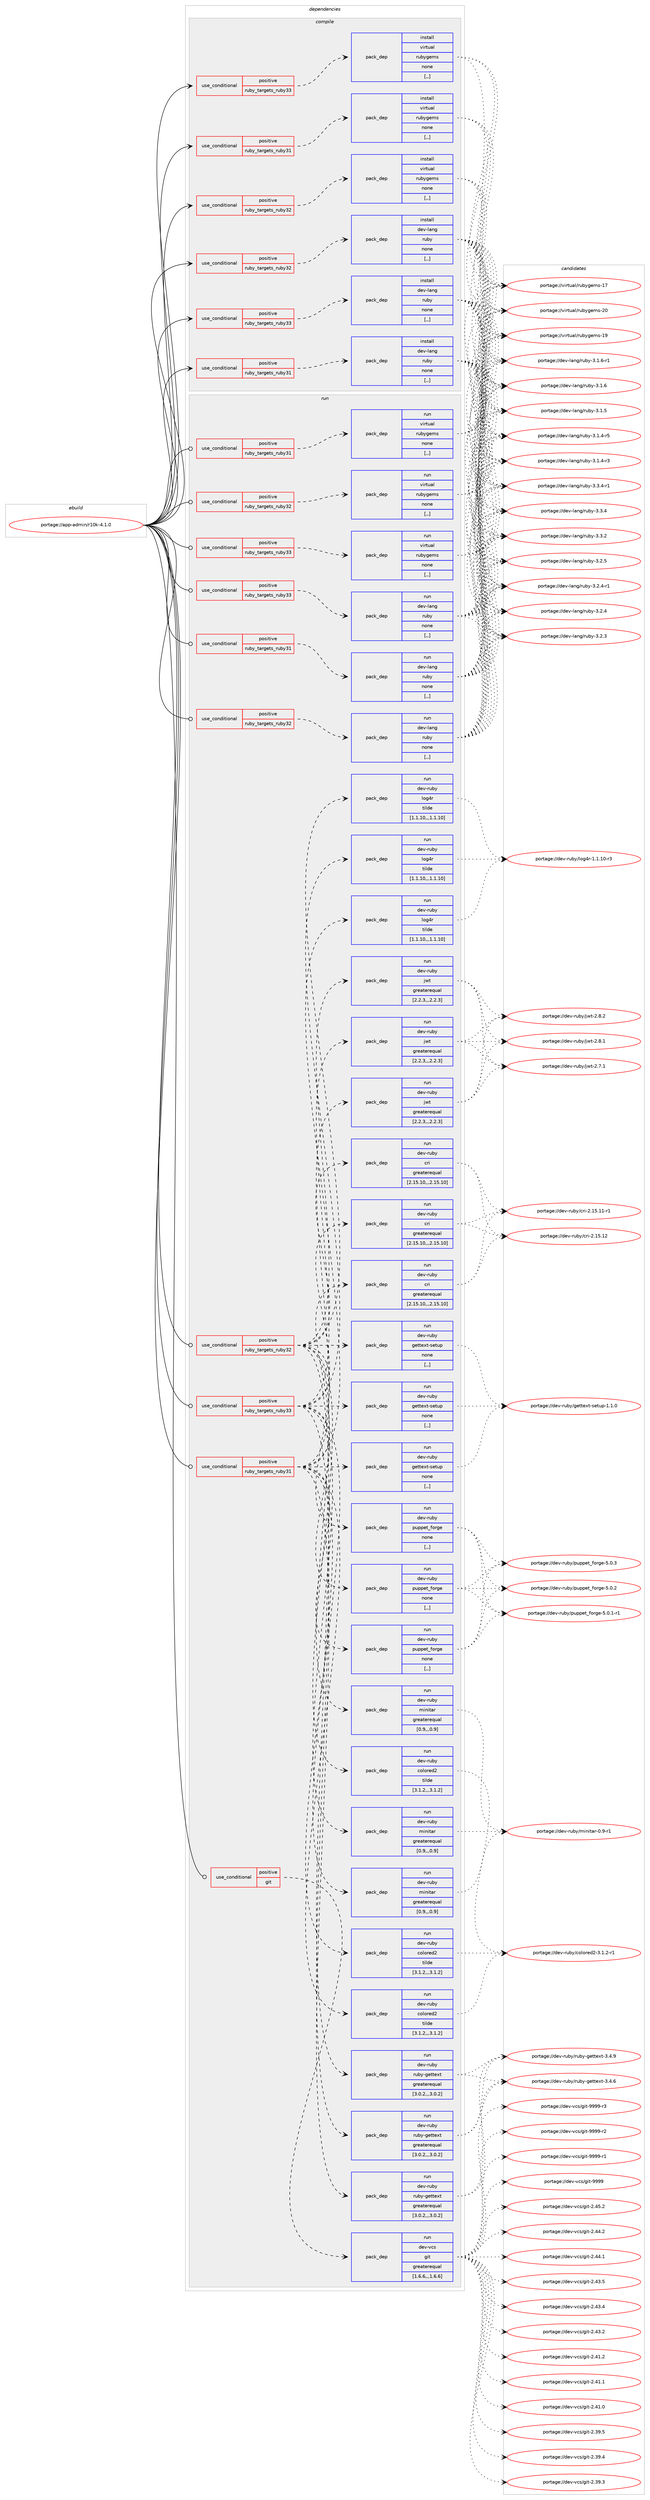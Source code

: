 digraph prolog {

# *************
# Graph options
# *************

newrank=true;
concentrate=true;
compound=true;
graph [rankdir=LR,fontname=Helvetica,fontsize=10,ranksep=1.5];#, ranksep=2.5, nodesep=0.2];
edge  [arrowhead=vee];
node  [fontname=Helvetica,fontsize=10];

# **********
# The ebuild
# **********

subgraph cluster_leftcol {
color=gray;
label=<<i>ebuild</i>>;
id [label="portage://app-admin/r10k-4.1.0", color=red, width=4, href="../app-admin/r10k-4.1.0.svg"];
}

# ****************
# The dependencies
# ****************

subgraph cluster_midcol {
color=gray;
label=<<i>dependencies</i>>;
subgraph cluster_compile {
fillcolor="#eeeeee";
style=filled;
label=<<i>compile</i>>;
subgraph cond845 {
dependency3845 [label=<<TABLE BORDER="0" CELLBORDER="1" CELLSPACING="0" CELLPADDING="4"><TR><TD ROWSPAN="3" CELLPADDING="10">use_conditional</TD></TR><TR><TD>positive</TD></TR><TR><TD>ruby_targets_ruby31</TD></TR></TABLE>>, shape=none, color=red];
subgraph pack2983 {
dependency3846 [label=<<TABLE BORDER="0" CELLBORDER="1" CELLSPACING="0" CELLPADDING="4" WIDTH="220"><TR><TD ROWSPAN="6" CELLPADDING="30">pack_dep</TD></TR><TR><TD WIDTH="110">install</TD></TR><TR><TD>dev-lang</TD></TR><TR><TD>ruby</TD></TR><TR><TD>none</TD></TR><TR><TD>[,,]</TD></TR></TABLE>>, shape=none, color=blue];
}
dependency3845:e -> dependency3846:w [weight=20,style="dashed",arrowhead="vee"];
}
id:e -> dependency3845:w [weight=20,style="solid",arrowhead="vee"];
subgraph cond846 {
dependency3847 [label=<<TABLE BORDER="0" CELLBORDER="1" CELLSPACING="0" CELLPADDING="4"><TR><TD ROWSPAN="3" CELLPADDING="10">use_conditional</TD></TR><TR><TD>positive</TD></TR><TR><TD>ruby_targets_ruby31</TD></TR></TABLE>>, shape=none, color=red];
subgraph pack2984 {
dependency3848 [label=<<TABLE BORDER="0" CELLBORDER="1" CELLSPACING="0" CELLPADDING="4" WIDTH="220"><TR><TD ROWSPAN="6" CELLPADDING="30">pack_dep</TD></TR><TR><TD WIDTH="110">install</TD></TR><TR><TD>virtual</TD></TR><TR><TD>rubygems</TD></TR><TR><TD>none</TD></TR><TR><TD>[,,]</TD></TR></TABLE>>, shape=none, color=blue];
}
dependency3847:e -> dependency3848:w [weight=20,style="dashed",arrowhead="vee"];
}
id:e -> dependency3847:w [weight=20,style="solid",arrowhead="vee"];
subgraph cond847 {
dependency3849 [label=<<TABLE BORDER="0" CELLBORDER="1" CELLSPACING="0" CELLPADDING="4"><TR><TD ROWSPAN="3" CELLPADDING="10">use_conditional</TD></TR><TR><TD>positive</TD></TR><TR><TD>ruby_targets_ruby32</TD></TR></TABLE>>, shape=none, color=red];
subgraph pack2985 {
dependency3850 [label=<<TABLE BORDER="0" CELLBORDER="1" CELLSPACING="0" CELLPADDING="4" WIDTH="220"><TR><TD ROWSPAN="6" CELLPADDING="30">pack_dep</TD></TR><TR><TD WIDTH="110">install</TD></TR><TR><TD>dev-lang</TD></TR><TR><TD>ruby</TD></TR><TR><TD>none</TD></TR><TR><TD>[,,]</TD></TR></TABLE>>, shape=none, color=blue];
}
dependency3849:e -> dependency3850:w [weight=20,style="dashed",arrowhead="vee"];
}
id:e -> dependency3849:w [weight=20,style="solid",arrowhead="vee"];
subgraph cond848 {
dependency3851 [label=<<TABLE BORDER="0" CELLBORDER="1" CELLSPACING="0" CELLPADDING="4"><TR><TD ROWSPAN="3" CELLPADDING="10">use_conditional</TD></TR><TR><TD>positive</TD></TR><TR><TD>ruby_targets_ruby32</TD></TR></TABLE>>, shape=none, color=red];
subgraph pack2986 {
dependency3852 [label=<<TABLE BORDER="0" CELLBORDER="1" CELLSPACING="0" CELLPADDING="4" WIDTH="220"><TR><TD ROWSPAN="6" CELLPADDING="30">pack_dep</TD></TR><TR><TD WIDTH="110">install</TD></TR><TR><TD>virtual</TD></TR><TR><TD>rubygems</TD></TR><TR><TD>none</TD></TR><TR><TD>[,,]</TD></TR></TABLE>>, shape=none, color=blue];
}
dependency3851:e -> dependency3852:w [weight=20,style="dashed",arrowhead="vee"];
}
id:e -> dependency3851:w [weight=20,style="solid",arrowhead="vee"];
subgraph cond849 {
dependency3853 [label=<<TABLE BORDER="0" CELLBORDER="1" CELLSPACING="0" CELLPADDING="4"><TR><TD ROWSPAN="3" CELLPADDING="10">use_conditional</TD></TR><TR><TD>positive</TD></TR><TR><TD>ruby_targets_ruby33</TD></TR></TABLE>>, shape=none, color=red];
subgraph pack2987 {
dependency3854 [label=<<TABLE BORDER="0" CELLBORDER="1" CELLSPACING="0" CELLPADDING="4" WIDTH="220"><TR><TD ROWSPAN="6" CELLPADDING="30">pack_dep</TD></TR><TR><TD WIDTH="110">install</TD></TR><TR><TD>dev-lang</TD></TR><TR><TD>ruby</TD></TR><TR><TD>none</TD></TR><TR><TD>[,,]</TD></TR></TABLE>>, shape=none, color=blue];
}
dependency3853:e -> dependency3854:w [weight=20,style="dashed",arrowhead="vee"];
}
id:e -> dependency3853:w [weight=20,style="solid",arrowhead="vee"];
subgraph cond850 {
dependency3855 [label=<<TABLE BORDER="0" CELLBORDER="1" CELLSPACING="0" CELLPADDING="4"><TR><TD ROWSPAN="3" CELLPADDING="10">use_conditional</TD></TR><TR><TD>positive</TD></TR><TR><TD>ruby_targets_ruby33</TD></TR></TABLE>>, shape=none, color=red];
subgraph pack2988 {
dependency3856 [label=<<TABLE BORDER="0" CELLBORDER="1" CELLSPACING="0" CELLPADDING="4" WIDTH="220"><TR><TD ROWSPAN="6" CELLPADDING="30">pack_dep</TD></TR><TR><TD WIDTH="110">install</TD></TR><TR><TD>virtual</TD></TR><TR><TD>rubygems</TD></TR><TR><TD>none</TD></TR><TR><TD>[,,]</TD></TR></TABLE>>, shape=none, color=blue];
}
dependency3855:e -> dependency3856:w [weight=20,style="dashed",arrowhead="vee"];
}
id:e -> dependency3855:w [weight=20,style="solid",arrowhead="vee"];
}
subgraph cluster_compileandrun {
fillcolor="#eeeeee";
style=filled;
label=<<i>compile and run</i>>;
}
subgraph cluster_run {
fillcolor="#eeeeee";
style=filled;
label=<<i>run</i>>;
subgraph cond851 {
dependency3857 [label=<<TABLE BORDER="0" CELLBORDER="1" CELLSPACING="0" CELLPADDING="4"><TR><TD ROWSPAN="3" CELLPADDING="10">use_conditional</TD></TR><TR><TD>positive</TD></TR><TR><TD>git</TD></TR></TABLE>>, shape=none, color=red];
subgraph pack2989 {
dependency3858 [label=<<TABLE BORDER="0" CELLBORDER="1" CELLSPACING="0" CELLPADDING="4" WIDTH="220"><TR><TD ROWSPAN="6" CELLPADDING="30">pack_dep</TD></TR><TR><TD WIDTH="110">run</TD></TR><TR><TD>dev-vcs</TD></TR><TR><TD>git</TD></TR><TR><TD>greaterequal</TD></TR><TR><TD>[1.6.6,,,1.6.6]</TD></TR></TABLE>>, shape=none, color=blue];
}
dependency3857:e -> dependency3858:w [weight=20,style="dashed",arrowhead="vee"];
}
id:e -> dependency3857:w [weight=20,style="solid",arrowhead="odot"];
subgraph cond852 {
dependency3859 [label=<<TABLE BORDER="0" CELLBORDER="1" CELLSPACING="0" CELLPADDING="4"><TR><TD ROWSPAN="3" CELLPADDING="10">use_conditional</TD></TR><TR><TD>positive</TD></TR><TR><TD>ruby_targets_ruby31</TD></TR></TABLE>>, shape=none, color=red];
subgraph pack2990 {
dependency3860 [label=<<TABLE BORDER="0" CELLBORDER="1" CELLSPACING="0" CELLPADDING="4" WIDTH="220"><TR><TD ROWSPAN="6" CELLPADDING="30">pack_dep</TD></TR><TR><TD WIDTH="110">run</TD></TR><TR><TD>dev-lang</TD></TR><TR><TD>ruby</TD></TR><TR><TD>none</TD></TR><TR><TD>[,,]</TD></TR></TABLE>>, shape=none, color=blue];
}
dependency3859:e -> dependency3860:w [weight=20,style="dashed",arrowhead="vee"];
}
id:e -> dependency3859:w [weight=20,style="solid",arrowhead="odot"];
subgraph cond853 {
dependency3861 [label=<<TABLE BORDER="0" CELLBORDER="1" CELLSPACING="0" CELLPADDING="4"><TR><TD ROWSPAN="3" CELLPADDING="10">use_conditional</TD></TR><TR><TD>positive</TD></TR><TR><TD>ruby_targets_ruby31</TD></TR></TABLE>>, shape=none, color=red];
subgraph pack2991 {
dependency3862 [label=<<TABLE BORDER="0" CELLBORDER="1" CELLSPACING="0" CELLPADDING="4" WIDTH="220"><TR><TD ROWSPAN="6" CELLPADDING="30">pack_dep</TD></TR><TR><TD WIDTH="110">run</TD></TR><TR><TD>dev-ruby</TD></TR><TR><TD>colored2</TD></TR><TR><TD>tilde</TD></TR><TR><TD>[3.1.2,,,3.1.2]</TD></TR></TABLE>>, shape=none, color=blue];
}
dependency3861:e -> dependency3862:w [weight=20,style="dashed",arrowhead="vee"];
subgraph pack2992 {
dependency3863 [label=<<TABLE BORDER="0" CELLBORDER="1" CELLSPACING="0" CELLPADDING="4" WIDTH="220"><TR><TD ROWSPAN="6" CELLPADDING="30">pack_dep</TD></TR><TR><TD WIDTH="110">run</TD></TR><TR><TD>dev-ruby</TD></TR><TR><TD>cri</TD></TR><TR><TD>greaterequal</TD></TR><TR><TD>[2.15.10,,,2.15.10]</TD></TR></TABLE>>, shape=none, color=blue];
}
dependency3861:e -> dependency3863:w [weight=20,style="dashed",arrowhead="vee"];
subgraph pack2993 {
dependency3864 [label=<<TABLE BORDER="0" CELLBORDER="1" CELLSPACING="0" CELLPADDING="4" WIDTH="220"><TR><TD ROWSPAN="6" CELLPADDING="30">pack_dep</TD></TR><TR><TD WIDTH="110">run</TD></TR><TR><TD>dev-ruby</TD></TR><TR><TD>gettext-setup</TD></TR><TR><TD>none</TD></TR><TR><TD>[,,]</TD></TR></TABLE>>, shape=none, color=blue];
}
dependency3861:e -> dependency3864:w [weight=20,style="dashed",arrowhead="vee"];
subgraph pack2994 {
dependency3865 [label=<<TABLE BORDER="0" CELLBORDER="1" CELLSPACING="0" CELLPADDING="4" WIDTH="220"><TR><TD ROWSPAN="6" CELLPADDING="30">pack_dep</TD></TR><TR><TD WIDTH="110">run</TD></TR><TR><TD>dev-ruby</TD></TR><TR><TD>jwt</TD></TR><TR><TD>greaterequal</TD></TR><TR><TD>[2.2.3,,,2.2.3]</TD></TR></TABLE>>, shape=none, color=blue];
}
dependency3861:e -> dependency3865:w [weight=20,style="dashed",arrowhead="vee"];
subgraph pack2995 {
dependency3866 [label=<<TABLE BORDER="0" CELLBORDER="1" CELLSPACING="0" CELLPADDING="4" WIDTH="220"><TR><TD ROWSPAN="6" CELLPADDING="30">pack_dep</TD></TR><TR><TD WIDTH="110">run</TD></TR><TR><TD>dev-ruby</TD></TR><TR><TD>ruby-gettext</TD></TR><TR><TD>greaterequal</TD></TR><TR><TD>[3.0.2,,,3.0.2]</TD></TR></TABLE>>, shape=none, color=blue];
}
dependency3861:e -> dependency3866:w [weight=20,style="dashed",arrowhead="vee"];
subgraph pack2996 {
dependency3867 [label=<<TABLE BORDER="0" CELLBORDER="1" CELLSPACING="0" CELLPADDING="4" WIDTH="220"><TR><TD ROWSPAN="6" CELLPADDING="30">pack_dep</TD></TR><TR><TD WIDTH="110">run</TD></TR><TR><TD>dev-ruby</TD></TR><TR><TD>log4r</TD></TR><TR><TD>tilde</TD></TR><TR><TD>[1.1.10,,,1.1.10]</TD></TR></TABLE>>, shape=none, color=blue];
}
dependency3861:e -> dependency3867:w [weight=20,style="dashed",arrowhead="vee"];
subgraph pack2997 {
dependency3868 [label=<<TABLE BORDER="0" CELLBORDER="1" CELLSPACING="0" CELLPADDING="4" WIDTH="220"><TR><TD ROWSPAN="6" CELLPADDING="30">pack_dep</TD></TR><TR><TD WIDTH="110">run</TD></TR><TR><TD>dev-ruby</TD></TR><TR><TD>minitar</TD></TR><TR><TD>greaterequal</TD></TR><TR><TD>[0.9,,,0.9]</TD></TR></TABLE>>, shape=none, color=blue];
}
dependency3861:e -> dependency3868:w [weight=20,style="dashed",arrowhead="vee"];
subgraph pack2998 {
dependency3869 [label=<<TABLE BORDER="0" CELLBORDER="1" CELLSPACING="0" CELLPADDING="4" WIDTH="220"><TR><TD ROWSPAN="6" CELLPADDING="30">pack_dep</TD></TR><TR><TD WIDTH="110">run</TD></TR><TR><TD>dev-ruby</TD></TR><TR><TD>puppet_forge</TD></TR><TR><TD>none</TD></TR><TR><TD>[,,]</TD></TR></TABLE>>, shape=none, color=blue];
}
dependency3861:e -> dependency3869:w [weight=20,style="dashed",arrowhead="vee"];
}
id:e -> dependency3861:w [weight=20,style="solid",arrowhead="odot"];
subgraph cond854 {
dependency3870 [label=<<TABLE BORDER="0" CELLBORDER="1" CELLSPACING="0" CELLPADDING="4"><TR><TD ROWSPAN="3" CELLPADDING="10">use_conditional</TD></TR><TR><TD>positive</TD></TR><TR><TD>ruby_targets_ruby31</TD></TR></TABLE>>, shape=none, color=red];
subgraph pack2999 {
dependency3871 [label=<<TABLE BORDER="0" CELLBORDER="1" CELLSPACING="0" CELLPADDING="4" WIDTH="220"><TR><TD ROWSPAN="6" CELLPADDING="30">pack_dep</TD></TR><TR><TD WIDTH="110">run</TD></TR><TR><TD>virtual</TD></TR><TR><TD>rubygems</TD></TR><TR><TD>none</TD></TR><TR><TD>[,,]</TD></TR></TABLE>>, shape=none, color=blue];
}
dependency3870:e -> dependency3871:w [weight=20,style="dashed",arrowhead="vee"];
}
id:e -> dependency3870:w [weight=20,style="solid",arrowhead="odot"];
subgraph cond855 {
dependency3872 [label=<<TABLE BORDER="0" CELLBORDER="1" CELLSPACING="0" CELLPADDING="4"><TR><TD ROWSPAN="3" CELLPADDING="10">use_conditional</TD></TR><TR><TD>positive</TD></TR><TR><TD>ruby_targets_ruby32</TD></TR></TABLE>>, shape=none, color=red];
subgraph pack3000 {
dependency3873 [label=<<TABLE BORDER="0" CELLBORDER="1" CELLSPACING="0" CELLPADDING="4" WIDTH="220"><TR><TD ROWSPAN="6" CELLPADDING="30">pack_dep</TD></TR><TR><TD WIDTH="110">run</TD></TR><TR><TD>dev-lang</TD></TR><TR><TD>ruby</TD></TR><TR><TD>none</TD></TR><TR><TD>[,,]</TD></TR></TABLE>>, shape=none, color=blue];
}
dependency3872:e -> dependency3873:w [weight=20,style="dashed",arrowhead="vee"];
}
id:e -> dependency3872:w [weight=20,style="solid",arrowhead="odot"];
subgraph cond856 {
dependency3874 [label=<<TABLE BORDER="0" CELLBORDER="1" CELLSPACING="0" CELLPADDING="4"><TR><TD ROWSPAN="3" CELLPADDING="10">use_conditional</TD></TR><TR><TD>positive</TD></TR><TR><TD>ruby_targets_ruby32</TD></TR></TABLE>>, shape=none, color=red];
subgraph pack3001 {
dependency3875 [label=<<TABLE BORDER="0" CELLBORDER="1" CELLSPACING="0" CELLPADDING="4" WIDTH="220"><TR><TD ROWSPAN="6" CELLPADDING="30">pack_dep</TD></TR><TR><TD WIDTH="110">run</TD></TR><TR><TD>dev-ruby</TD></TR><TR><TD>colored2</TD></TR><TR><TD>tilde</TD></TR><TR><TD>[3.1.2,,,3.1.2]</TD></TR></TABLE>>, shape=none, color=blue];
}
dependency3874:e -> dependency3875:w [weight=20,style="dashed",arrowhead="vee"];
subgraph pack3002 {
dependency3876 [label=<<TABLE BORDER="0" CELLBORDER="1" CELLSPACING="0" CELLPADDING="4" WIDTH="220"><TR><TD ROWSPAN="6" CELLPADDING="30">pack_dep</TD></TR><TR><TD WIDTH="110">run</TD></TR><TR><TD>dev-ruby</TD></TR><TR><TD>cri</TD></TR><TR><TD>greaterequal</TD></TR><TR><TD>[2.15.10,,,2.15.10]</TD></TR></TABLE>>, shape=none, color=blue];
}
dependency3874:e -> dependency3876:w [weight=20,style="dashed",arrowhead="vee"];
subgraph pack3003 {
dependency3877 [label=<<TABLE BORDER="0" CELLBORDER="1" CELLSPACING="0" CELLPADDING="4" WIDTH="220"><TR><TD ROWSPAN="6" CELLPADDING="30">pack_dep</TD></TR><TR><TD WIDTH="110">run</TD></TR><TR><TD>dev-ruby</TD></TR><TR><TD>gettext-setup</TD></TR><TR><TD>none</TD></TR><TR><TD>[,,]</TD></TR></TABLE>>, shape=none, color=blue];
}
dependency3874:e -> dependency3877:w [weight=20,style="dashed",arrowhead="vee"];
subgraph pack3004 {
dependency3878 [label=<<TABLE BORDER="0" CELLBORDER="1" CELLSPACING="0" CELLPADDING="4" WIDTH="220"><TR><TD ROWSPAN="6" CELLPADDING="30">pack_dep</TD></TR><TR><TD WIDTH="110">run</TD></TR><TR><TD>dev-ruby</TD></TR><TR><TD>jwt</TD></TR><TR><TD>greaterequal</TD></TR><TR><TD>[2.2.3,,,2.2.3]</TD></TR></TABLE>>, shape=none, color=blue];
}
dependency3874:e -> dependency3878:w [weight=20,style="dashed",arrowhead="vee"];
subgraph pack3005 {
dependency3879 [label=<<TABLE BORDER="0" CELLBORDER="1" CELLSPACING="0" CELLPADDING="4" WIDTH="220"><TR><TD ROWSPAN="6" CELLPADDING="30">pack_dep</TD></TR><TR><TD WIDTH="110">run</TD></TR><TR><TD>dev-ruby</TD></TR><TR><TD>ruby-gettext</TD></TR><TR><TD>greaterequal</TD></TR><TR><TD>[3.0.2,,,3.0.2]</TD></TR></TABLE>>, shape=none, color=blue];
}
dependency3874:e -> dependency3879:w [weight=20,style="dashed",arrowhead="vee"];
subgraph pack3006 {
dependency3880 [label=<<TABLE BORDER="0" CELLBORDER="1" CELLSPACING="0" CELLPADDING="4" WIDTH="220"><TR><TD ROWSPAN="6" CELLPADDING="30">pack_dep</TD></TR><TR><TD WIDTH="110">run</TD></TR><TR><TD>dev-ruby</TD></TR><TR><TD>log4r</TD></TR><TR><TD>tilde</TD></TR><TR><TD>[1.1.10,,,1.1.10]</TD></TR></TABLE>>, shape=none, color=blue];
}
dependency3874:e -> dependency3880:w [weight=20,style="dashed",arrowhead="vee"];
subgraph pack3007 {
dependency3881 [label=<<TABLE BORDER="0" CELLBORDER="1" CELLSPACING="0" CELLPADDING="4" WIDTH="220"><TR><TD ROWSPAN="6" CELLPADDING="30">pack_dep</TD></TR><TR><TD WIDTH="110">run</TD></TR><TR><TD>dev-ruby</TD></TR><TR><TD>minitar</TD></TR><TR><TD>greaterequal</TD></TR><TR><TD>[0.9,,,0.9]</TD></TR></TABLE>>, shape=none, color=blue];
}
dependency3874:e -> dependency3881:w [weight=20,style="dashed",arrowhead="vee"];
subgraph pack3008 {
dependency3882 [label=<<TABLE BORDER="0" CELLBORDER="1" CELLSPACING="0" CELLPADDING="4" WIDTH="220"><TR><TD ROWSPAN="6" CELLPADDING="30">pack_dep</TD></TR><TR><TD WIDTH="110">run</TD></TR><TR><TD>dev-ruby</TD></TR><TR><TD>puppet_forge</TD></TR><TR><TD>none</TD></TR><TR><TD>[,,]</TD></TR></TABLE>>, shape=none, color=blue];
}
dependency3874:e -> dependency3882:w [weight=20,style="dashed",arrowhead="vee"];
}
id:e -> dependency3874:w [weight=20,style="solid",arrowhead="odot"];
subgraph cond857 {
dependency3883 [label=<<TABLE BORDER="0" CELLBORDER="1" CELLSPACING="0" CELLPADDING="4"><TR><TD ROWSPAN="3" CELLPADDING="10">use_conditional</TD></TR><TR><TD>positive</TD></TR><TR><TD>ruby_targets_ruby32</TD></TR></TABLE>>, shape=none, color=red];
subgraph pack3009 {
dependency3884 [label=<<TABLE BORDER="0" CELLBORDER="1" CELLSPACING="0" CELLPADDING="4" WIDTH="220"><TR><TD ROWSPAN="6" CELLPADDING="30">pack_dep</TD></TR><TR><TD WIDTH="110">run</TD></TR><TR><TD>virtual</TD></TR><TR><TD>rubygems</TD></TR><TR><TD>none</TD></TR><TR><TD>[,,]</TD></TR></TABLE>>, shape=none, color=blue];
}
dependency3883:e -> dependency3884:w [weight=20,style="dashed",arrowhead="vee"];
}
id:e -> dependency3883:w [weight=20,style="solid",arrowhead="odot"];
subgraph cond858 {
dependency3885 [label=<<TABLE BORDER="0" CELLBORDER="1" CELLSPACING="0" CELLPADDING="4"><TR><TD ROWSPAN="3" CELLPADDING="10">use_conditional</TD></TR><TR><TD>positive</TD></TR><TR><TD>ruby_targets_ruby33</TD></TR></TABLE>>, shape=none, color=red];
subgraph pack3010 {
dependency3886 [label=<<TABLE BORDER="0" CELLBORDER="1" CELLSPACING="0" CELLPADDING="4" WIDTH="220"><TR><TD ROWSPAN="6" CELLPADDING="30">pack_dep</TD></TR><TR><TD WIDTH="110">run</TD></TR><TR><TD>dev-lang</TD></TR><TR><TD>ruby</TD></TR><TR><TD>none</TD></TR><TR><TD>[,,]</TD></TR></TABLE>>, shape=none, color=blue];
}
dependency3885:e -> dependency3886:w [weight=20,style="dashed",arrowhead="vee"];
}
id:e -> dependency3885:w [weight=20,style="solid",arrowhead="odot"];
subgraph cond859 {
dependency3887 [label=<<TABLE BORDER="0" CELLBORDER="1" CELLSPACING="0" CELLPADDING="4"><TR><TD ROWSPAN="3" CELLPADDING="10">use_conditional</TD></TR><TR><TD>positive</TD></TR><TR><TD>ruby_targets_ruby33</TD></TR></TABLE>>, shape=none, color=red];
subgraph pack3011 {
dependency3888 [label=<<TABLE BORDER="0" CELLBORDER="1" CELLSPACING="0" CELLPADDING="4" WIDTH="220"><TR><TD ROWSPAN="6" CELLPADDING="30">pack_dep</TD></TR><TR><TD WIDTH="110">run</TD></TR><TR><TD>dev-ruby</TD></TR><TR><TD>colored2</TD></TR><TR><TD>tilde</TD></TR><TR><TD>[3.1.2,,,3.1.2]</TD></TR></TABLE>>, shape=none, color=blue];
}
dependency3887:e -> dependency3888:w [weight=20,style="dashed",arrowhead="vee"];
subgraph pack3012 {
dependency3889 [label=<<TABLE BORDER="0" CELLBORDER="1" CELLSPACING="0" CELLPADDING="4" WIDTH="220"><TR><TD ROWSPAN="6" CELLPADDING="30">pack_dep</TD></TR><TR><TD WIDTH="110">run</TD></TR><TR><TD>dev-ruby</TD></TR><TR><TD>cri</TD></TR><TR><TD>greaterequal</TD></TR><TR><TD>[2.15.10,,,2.15.10]</TD></TR></TABLE>>, shape=none, color=blue];
}
dependency3887:e -> dependency3889:w [weight=20,style="dashed",arrowhead="vee"];
subgraph pack3013 {
dependency3890 [label=<<TABLE BORDER="0" CELLBORDER="1" CELLSPACING="0" CELLPADDING="4" WIDTH="220"><TR><TD ROWSPAN="6" CELLPADDING="30">pack_dep</TD></TR><TR><TD WIDTH="110">run</TD></TR><TR><TD>dev-ruby</TD></TR><TR><TD>gettext-setup</TD></TR><TR><TD>none</TD></TR><TR><TD>[,,]</TD></TR></TABLE>>, shape=none, color=blue];
}
dependency3887:e -> dependency3890:w [weight=20,style="dashed",arrowhead="vee"];
subgraph pack3014 {
dependency3891 [label=<<TABLE BORDER="0" CELLBORDER="1" CELLSPACING="0" CELLPADDING="4" WIDTH="220"><TR><TD ROWSPAN="6" CELLPADDING="30">pack_dep</TD></TR><TR><TD WIDTH="110">run</TD></TR><TR><TD>dev-ruby</TD></TR><TR><TD>jwt</TD></TR><TR><TD>greaterequal</TD></TR><TR><TD>[2.2.3,,,2.2.3]</TD></TR></TABLE>>, shape=none, color=blue];
}
dependency3887:e -> dependency3891:w [weight=20,style="dashed",arrowhead="vee"];
subgraph pack3015 {
dependency3892 [label=<<TABLE BORDER="0" CELLBORDER="1" CELLSPACING="0" CELLPADDING="4" WIDTH="220"><TR><TD ROWSPAN="6" CELLPADDING="30">pack_dep</TD></TR><TR><TD WIDTH="110">run</TD></TR><TR><TD>dev-ruby</TD></TR><TR><TD>ruby-gettext</TD></TR><TR><TD>greaterequal</TD></TR><TR><TD>[3.0.2,,,3.0.2]</TD></TR></TABLE>>, shape=none, color=blue];
}
dependency3887:e -> dependency3892:w [weight=20,style="dashed",arrowhead="vee"];
subgraph pack3016 {
dependency3893 [label=<<TABLE BORDER="0" CELLBORDER="1" CELLSPACING="0" CELLPADDING="4" WIDTH="220"><TR><TD ROWSPAN="6" CELLPADDING="30">pack_dep</TD></TR><TR><TD WIDTH="110">run</TD></TR><TR><TD>dev-ruby</TD></TR><TR><TD>log4r</TD></TR><TR><TD>tilde</TD></TR><TR><TD>[1.1.10,,,1.1.10]</TD></TR></TABLE>>, shape=none, color=blue];
}
dependency3887:e -> dependency3893:w [weight=20,style="dashed",arrowhead="vee"];
subgraph pack3017 {
dependency3894 [label=<<TABLE BORDER="0" CELLBORDER="1" CELLSPACING="0" CELLPADDING="4" WIDTH="220"><TR><TD ROWSPAN="6" CELLPADDING="30">pack_dep</TD></TR><TR><TD WIDTH="110">run</TD></TR><TR><TD>dev-ruby</TD></TR><TR><TD>minitar</TD></TR><TR><TD>greaterequal</TD></TR><TR><TD>[0.9,,,0.9]</TD></TR></TABLE>>, shape=none, color=blue];
}
dependency3887:e -> dependency3894:w [weight=20,style="dashed",arrowhead="vee"];
subgraph pack3018 {
dependency3895 [label=<<TABLE BORDER="0" CELLBORDER="1" CELLSPACING="0" CELLPADDING="4" WIDTH="220"><TR><TD ROWSPAN="6" CELLPADDING="30">pack_dep</TD></TR><TR><TD WIDTH="110">run</TD></TR><TR><TD>dev-ruby</TD></TR><TR><TD>puppet_forge</TD></TR><TR><TD>none</TD></TR><TR><TD>[,,]</TD></TR></TABLE>>, shape=none, color=blue];
}
dependency3887:e -> dependency3895:w [weight=20,style="dashed",arrowhead="vee"];
}
id:e -> dependency3887:w [weight=20,style="solid",arrowhead="odot"];
subgraph cond860 {
dependency3896 [label=<<TABLE BORDER="0" CELLBORDER="1" CELLSPACING="0" CELLPADDING="4"><TR><TD ROWSPAN="3" CELLPADDING="10">use_conditional</TD></TR><TR><TD>positive</TD></TR><TR><TD>ruby_targets_ruby33</TD></TR></TABLE>>, shape=none, color=red];
subgraph pack3019 {
dependency3897 [label=<<TABLE BORDER="0" CELLBORDER="1" CELLSPACING="0" CELLPADDING="4" WIDTH="220"><TR><TD ROWSPAN="6" CELLPADDING="30">pack_dep</TD></TR><TR><TD WIDTH="110">run</TD></TR><TR><TD>virtual</TD></TR><TR><TD>rubygems</TD></TR><TR><TD>none</TD></TR><TR><TD>[,,]</TD></TR></TABLE>>, shape=none, color=blue];
}
dependency3896:e -> dependency3897:w [weight=20,style="dashed",arrowhead="vee"];
}
id:e -> dependency3896:w [weight=20,style="solid",arrowhead="odot"];
}
}

# **************
# The candidates
# **************

subgraph cluster_choices {
rank=same;
color=gray;
label=<<i>candidates</i>>;

subgraph choice2983 {
color=black;
nodesep=1;
choice100101118451089711010347114117981214551465146524511449 [label="portage://dev-lang/ruby-3.3.4-r1", color=red, width=4,href="../dev-lang/ruby-3.3.4-r1.svg"];
choice10010111845108971101034711411798121455146514652 [label="portage://dev-lang/ruby-3.3.4", color=red, width=4,href="../dev-lang/ruby-3.3.4.svg"];
choice10010111845108971101034711411798121455146514650 [label="portage://dev-lang/ruby-3.3.2", color=red, width=4,href="../dev-lang/ruby-3.3.2.svg"];
choice10010111845108971101034711411798121455146504653 [label="portage://dev-lang/ruby-3.2.5", color=red, width=4,href="../dev-lang/ruby-3.2.5.svg"];
choice100101118451089711010347114117981214551465046524511449 [label="portage://dev-lang/ruby-3.2.4-r1", color=red, width=4,href="../dev-lang/ruby-3.2.4-r1.svg"];
choice10010111845108971101034711411798121455146504652 [label="portage://dev-lang/ruby-3.2.4", color=red, width=4,href="../dev-lang/ruby-3.2.4.svg"];
choice10010111845108971101034711411798121455146504651 [label="portage://dev-lang/ruby-3.2.3", color=red, width=4,href="../dev-lang/ruby-3.2.3.svg"];
choice100101118451089711010347114117981214551464946544511449 [label="portage://dev-lang/ruby-3.1.6-r1", color=red, width=4,href="../dev-lang/ruby-3.1.6-r1.svg"];
choice10010111845108971101034711411798121455146494654 [label="portage://dev-lang/ruby-3.1.6", color=red, width=4,href="../dev-lang/ruby-3.1.6.svg"];
choice10010111845108971101034711411798121455146494653 [label="portage://dev-lang/ruby-3.1.5", color=red, width=4,href="../dev-lang/ruby-3.1.5.svg"];
choice100101118451089711010347114117981214551464946524511453 [label="portage://dev-lang/ruby-3.1.4-r5", color=red, width=4,href="../dev-lang/ruby-3.1.4-r5.svg"];
choice100101118451089711010347114117981214551464946524511451 [label="portage://dev-lang/ruby-3.1.4-r3", color=red, width=4,href="../dev-lang/ruby-3.1.4-r3.svg"];
dependency3846:e -> choice100101118451089711010347114117981214551465146524511449:w [style=dotted,weight="100"];
dependency3846:e -> choice10010111845108971101034711411798121455146514652:w [style=dotted,weight="100"];
dependency3846:e -> choice10010111845108971101034711411798121455146514650:w [style=dotted,weight="100"];
dependency3846:e -> choice10010111845108971101034711411798121455146504653:w [style=dotted,weight="100"];
dependency3846:e -> choice100101118451089711010347114117981214551465046524511449:w [style=dotted,weight="100"];
dependency3846:e -> choice10010111845108971101034711411798121455146504652:w [style=dotted,weight="100"];
dependency3846:e -> choice10010111845108971101034711411798121455146504651:w [style=dotted,weight="100"];
dependency3846:e -> choice100101118451089711010347114117981214551464946544511449:w [style=dotted,weight="100"];
dependency3846:e -> choice10010111845108971101034711411798121455146494654:w [style=dotted,weight="100"];
dependency3846:e -> choice10010111845108971101034711411798121455146494653:w [style=dotted,weight="100"];
dependency3846:e -> choice100101118451089711010347114117981214551464946524511453:w [style=dotted,weight="100"];
dependency3846:e -> choice100101118451089711010347114117981214551464946524511451:w [style=dotted,weight="100"];
}
subgraph choice2984 {
color=black;
nodesep=1;
choice118105114116117971084711411798121103101109115455048 [label="portage://virtual/rubygems-20", color=red, width=4,href="../virtual/rubygems-20.svg"];
choice118105114116117971084711411798121103101109115454957 [label="portage://virtual/rubygems-19", color=red, width=4,href="../virtual/rubygems-19.svg"];
choice118105114116117971084711411798121103101109115454955 [label="portage://virtual/rubygems-17", color=red, width=4,href="../virtual/rubygems-17.svg"];
dependency3848:e -> choice118105114116117971084711411798121103101109115455048:w [style=dotted,weight="100"];
dependency3848:e -> choice118105114116117971084711411798121103101109115454957:w [style=dotted,weight="100"];
dependency3848:e -> choice118105114116117971084711411798121103101109115454955:w [style=dotted,weight="100"];
}
subgraph choice2985 {
color=black;
nodesep=1;
choice100101118451089711010347114117981214551465146524511449 [label="portage://dev-lang/ruby-3.3.4-r1", color=red, width=4,href="../dev-lang/ruby-3.3.4-r1.svg"];
choice10010111845108971101034711411798121455146514652 [label="portage://dev-lang/ruby-3.3.4", color=red, width=4,href="../dev-lang/ruby-3.3.4.svg"];
choice10010111845108971101034711411798121455146514650 [label="portage://dev-lang/ruby-3.3.2", color=red, width=4,href="../dev-lang/ruby-3.3.2.svg"];
choice10010111845108971101034711411798121455146504653 [label="portage://dev-lang/ruby-3.2.5", color=red, width=4,href="../dev-lang/ruby-3.2.5.svg"];
choice100101118451089711010347114117981214551465046524511449 [label="portage://dev-lang/ruby-3.2.4-r1", color=red, width=4,href="../dev-lang/ruby-3.2.4-r1.svg"];
choice10010111845108971101034711411798121455146504652 [label="portage://dev-lang/ruby-3.2.4", color=red, width=4,href="../dev-lang/ruby-3.2.4.svg"];
choice10010111845108971101034711411798121455146504651 [label="portage://dev-lang/ruby-3.2.3", color=red, width=4,href="../dev-lang/ruby-3.2.3.svg"];
choice100101118451089711010347114117981214551464946544511449 [label="portage://dev-lang/ruby-3.1.6-r1", color=red, width=4,href="../dev-lang/ruby-3.1.6-r1.svg"];
choice10010111845108971101034711411798121455146494654 [label="portage://dev-lang/ruby-3.1.6", color=red, width=4,href="../dev-lang/ruby-3.1.6.svg"];
choice10010111845108971101034711411798121455146494653 [label="portage://dev-lang/ruby-3.1.5", color=red, width=4,href="../dev-lang/ruby-3.1.5.svg"];
choice100101118451089711010347114117981214551464946524511453 [label="portage://dev-lang/ruby-3.1.4-r5", color=red, width=4,href="../dev-lang/ruby-3.1.4-r5.svg"];
choice100101118451089711010347114117981214551464946524511451 [label="portage://dev-lang/ruby-3.1.4-r3", color=red, width=4,href="../dev-lang/ruby-3.1.4-r3.svg"];
dependency3850:e -> choice100101118451089711010347114117981214551465146524511449:w [style=dotted,weight="100"];
dependency3850:e -> choice10010111845108971101034711411798121455146514652:w [style=dotted,weight="100"];
dependency3850:e -> choice10010111845108971101034711411798121455146514650:w [style=dotted,weight="100"];
dependency3850:e -> choice10010111845108971101034711411798121455146504653:w [style=dotted,weight="100"];
dependency3850:e -> choice100101118451089711010347114117981214551465046524511449:w [style=dotted,weight="100"];
dependency3850:e -> choice10010111845108971101034711411798121455146504652:w [style=dotted,weight="100"];
dependency3850:e -> choice10010111845108971101034711411798121455146504651:w [style=dotted,weight="100"];
dependency3850:e -> choice100101118451089711010347114117981214551464946544511449:w [style=dotted,weight="100"];
dependency3850:e -> choice10010111845108971101034711411798121455146494654:w [style=dotted,weight="100"];
dependency3850:e -> choice10010111845108971101034711411798121455146494653:w [style=dotted,weight="100"];
dependency3850:e -> choice100101118451089711010347114117981214551464946524511453:w [style=dotted,weight="100"];
dependency3850:e -> choice100101118451089711010347114117981214551464946524511451:w [style=dotted,weight="100"];
}
subgraph choice2986 {
color=black;
nodesep=1;
choice118105114116117971084711411798121103101109115455048 [label="portage://virtual/rubygems-20", color=red, width=4,href="../virtual/rubygems-20.svg"];
choice118105114116117971084711411798121103101109115454957 [label="portage://virtual/rubygems-19", color=red, width=4,href="../virtual/rubygems-19.svg"];
choice118105114116117971084711411798121103101109115454955 [label="portage://virtual/rubygems-17", color=red, width=4,href="../virtual/rubygems-17.svg"];
dependency3852:e -> choice118105114116117971084711411798121103101109115455048:w [style=dotted,weight="100"];
dependency3852:e -> choice118105114116117971084711411798121103101109115454957:w [style=dotted,weight="100"];
dependency3852:e -> choice118105114116117971084711411798121103101109115454955:w [style=dotted,weight="100"];
}
subgraph choice2987 {
color=black;
nodesep=1;
choice100101118451089711010347114117981214551465146524511449 [label="portage://dev-lang/ruby-3.3.4-r1", color=red, width=4,href="../dev-lang/ruby-3.3.4-r1.svg"];
choice10010111845108971101034711411798121455146514652 [label="portage://dev-lang/ruby-3.3.4", color=red, width=4,href="../dev-lang/ruby-3.3.4.svg"];
choice10010111845108971101034711411798121455146514650 [label="portage://dev-lang/ruby-3.3.2", color=red, width=4,href="../dev-lang/ruby-3.3.2.svg"];
choice10010111845108971101034711411798121455146504653 [label="portage://dev-lang/ruby-3.2.5", color=red, width=4,href="../dev-lang/ruby-3.2.5.svg"];
choice100101118451089711010347114117981214551465046524511449 [label="portage://dev-lang/ruby-3.2.4-r1", color=red, width=4,href="../dev-lang/ruby-3.2.4-r1.svg"];
choice10010111845108971101034711411798121455146504652 [label="portage://dev-lang/ruby-3.2.4", color=red, width=4,href="../dev-lang/ruby-3.2.4.svg"];
choice10010111845108971101034711411798121455146504651 [label="portage://dev-lang/ruby-3.2.3", color=red, width=4,href="../dev-lang/ruby-3.2.3.svg"];
choice100101118451089711010347114117981214551464946544511449 [label="portage://dev-lang/ruby-3.1.6-r1", color=red, width=4,href="../dev-lang/ruby-3.1.6-r1.svg"];
choice10010111845108971101034711411798121455146494654 [label="portage://dev-lang/ruby-3.1.6", color=red, width=4,href="../dev-lang/ruby-3.1.6.svg"];
choice10010111845108971101034711411798121455146494653 [label="portage://dev-lang/ruby-3.1.5", color=red, width=4,href="../dev-lang/ruby-3.1.5.svg"];
choice100101118451089711010347114117981214551464946524511453 [label="portage://dev-lang/ruby-3.1.4-r5", color=red, width=4,href="../dev-lang/ruby-3.1.4-r5.svg"];
choice100101118451089711010347114117981214551464946524511451 [label="portage://dev-lang/ruby-3.1.4-r3", color=red, width=4,href="../dev-lang/ruby-3.1.4-r3.svg"];
dependency3854:e -> choice100101118451089711010347114117981214551465146524511449:w [style=dotted,weight="100"];
dependency3854:e -> choice10010111845108971101034711411798121455146514652:w [style=dotted,weight="100"];
dependency3854:e -> choice10010111845108971101034711411798121455146514650:w [style=dotted,weight="100"];
dependency3854:e -> choice10010111845108971101034711411798121455146504653:w [style=dotted,weight="100"];
dependency3854:e -> choice100101118451089711010347114117981214551465046524511449:w [style=dotted,weight="100"];
dependency3854:e -> choice10010111845108971101034711411798121455146504652:w [style=dotted,weight="100"];
dependency3854:e -> choice10010111845108971101034711411798121455146504651:w [style=dotted,weight="100"];
dependency3854:e -> choice100101118451089711010347114117981214551464946544511449:w [style=dotted,weight="100"];
dependency3854:e -> choice10010111845108971101034711411798121455146494654:w [style=dotted,weight="100"];
dependency3854:e -> choice10010111845108971101034711411798121455146494653:w [style=dotted,weight="100"];
dependency3854:e -> choice100101118451089711010347114117981214551464946524511453:w [style=dotted,weight="100"];
dependency3854:e -> choice100101118451089711010347114117981214551464946524511451:w [style=dotted,weight="100"];
}
subgraph choice2988 {
color=black;
nodesep=1;
choice118105114116117971084711411798121103101109115455048 [label="portage://virtual/rubygems-20", color=red, width=4,href="../virtual/rubygems-20.svg"];
choice118105114116117971084711411798121103101109115454957 [label="portage://virtual/rubygems-19", color=red, width=4,href="../virtual/rubygems-19.svg"];
choice118105114116117971084711411798121103101109115454955 [label="portage://virtual/rubygems-17", color=red, width=4,href="../virtual/rubygems-17.svg"];
dependency3856:e -> choice118105114116117971084711411798121103101109115455048:w [style=dotted,weight="100"];
dependency3856:e -> choice118105114116117971084711411798121103101109115454957:w [style=dotted,weight="100"];
dependency3856:e -> choice118105114116117971084711411798121103101109115454955:w [style=dotted,weight="100"];
}
subgraph choice2989 {
color=black;
nodesep=1;
choice10010111845118991154710310511645575757574511451 [label="portage://dev-vcs/git-9999-r3", color=red, width=4,href="../dev-vcs/git-9999-r3.svg"];
choice10010111845118991154710310511645575757574511450 [label="portage://dev-vcs/git-9999-r2", color=red, width=4,href="../dev-vcs/git-9999-r2.svg"];
choice10010111845118991154710310511645575757574511449 [label="portage://dev-vcs/git-9999-r1", color=red, width=4,href="../dev-vcs/git-9999-r1.svg"];
choice1001011184511899115471031051164557575757 [label="portage://dev-vcs/git-9999", color=red, width=4,href="../dev-vcs/git-9999.svg"];
choice10010111845118991154710310511645504652534650 [label="portage://dev-vcs/git-2.45.2", color=red, width=4,href="../dev-vcs/git-2.45.2.svg"];
choice10010111845118991154710310511645504652524650 [label="portage://dev-vcs/git-2.44.2", color=red, width=4,href="../dev-vcs/git-2.44.2.svg"];
choice10010111845118991154710310511645504652524649 [label="portage://dev-vcs/git-2.44.1", color=red, width=4,href="../dev-vcs/git-2.44.1.svg"];
choice10010111845118991154710310511645504652514653 [label="portage://dev-vcs/git-2.43.5", color=red, width=4,href="../dev-vcs/git-2.43.5.svg"];
choice10010111845118991154710310511645504652514652 [label="portage://dev-vcs/git-2.43.4", color=red, width=4,href="../dev-vcs/git-2.43.4.svg"];
choice10010111845118991154710310511645504652514650 [label="portage://dev-vcs/git-2.43.2", color=red, width=4,href="../dev-vcs/git-2.43.2.svg"];
choice10010111845118991154710310511645504652494650 [label="portage://dev-vcs/git-2.41.2", color=red, width=4,href="../dev-vcs/git-2.41.2.svg"];
choice10010111845118991154710310511645504652494649 [label="portage://dev-vcs/git-2.41.1", color=red, width=4,href="../dev-vcs/git-2.41.1.svg"];
choice10010111845118991154710310511645504652494648 [label="portage://dev-vcs/git-2.41.0", color=red, width=4,href="../dev-vcs/git-2.41.0.svg"];
choice10010111845118991154710310511645504651574653 [label="portage://dev-vcs/git-2.39.5", color=red, width=4,href="../dev-vcs/git-2.39.5.svg"];
choice10010111845118991154710310511645504651574652 [label="portage://dev-vcs/git-2.39.4", color=red, width=4,href="../dev-vcs/git-2.39.4.svg"];
choice10010111845118991154710310511645504651574651 [label="portage://dev-vcs/git-2.39.3", color=red, width=4,href="../dev-vcs/git-2.39.3.svg"];
dependency3858:e -> choice10010111845118991154710310511645575757574511451:w [style=dotted,weight="100"];
dependency3858:e -> choice10010111845118991154710310511645575757574511450:w [style=dotted,weight="100"];
dependency3858:e -> choice10010111845118991154710310511645575757574511449:w [style=dotted,weight="100"];
dependency3858:e -> choice1001011184511899115471031051164557575757:w [style=dotted,weight="100"];
dependency3858:e -> choice10010111845118991154710310511645504652534650:w [style=dotted,weight="100"];
dependency3858:e -> choice10010111845118991154710310511645504652524650:w [style=dotted,weight="100"];
dependency3858:e -> choice10010111845118991154710310511645504652524649:w [style=dotted,weight="100"];
dependency3858:e -> choice10010111845118991154710310511645504652514653:w [style=dotted,weight="100"];
dependency3858:e -> choice10010111845118991154710310511645504652514652:w [style=dotted,weight="100"];
dependency3858:e -> choice10010111845118991154710310511645504652514650:w [style=dotted,weight="100"];
dependency3858:e -> choice10010111845118991154710310511645504652494650:w [style=dotted,weight="100"];
dependency3858:e -> choice10010111845118991154710310511645504652494649:w [style=dotted,weight="100"];
dependency3858:e -> choice10010111845118991154710310511645504652494648:w [style=dotted,weight="100"];
dependency3858:e -> choice10010111845118991154710310511645504651574653:w [style=dotted,weight="100"];
dependency3858:e -> choice10010111845118991154710310511645504651574652:w [style=dotted,weight="100"];
dependency3858:e -> choice10010111845118991154710310511645504651574651:w [style=dotted,weight="100"];
}
subgraph choice2990 {
color=black;
nodesep=1;
choice100101118451089711010347114117981214551465146524511449 [label="portage://dev-lang/ruby-3.3.4-r1", color=red, width=4,href="../dev-lang/ruby-3.3.4-r1.svg"];
choice10010111845108971101034711411798121455146514652 [label="portage://dev-lang/ruby-3.3.4", color=red, width=4,href="../dev-lang/ruby-3.3.4.svg"];
choice10010111845108971101034711411798121455146514650 [label="portage://dev-lang/ruby-3.3.2", color=red, width=4,href="../dev-lang/ruby-3.3.2.svg"];
choice10010111845108971101034711411798121455146504653 [label="portage://dev-lang/ruby-3.2.5", color=red, width=4,href="../dev-lang/ruby-3.2.5.svg"];
choice100101118451089711010347114117981214551465046524511449 [label="portage://dev-lang/ruby-3.2.4-r1", color=red, width=4,href="../dev-lang/ruby-3.2.4-r1.svg"];
choice10010111845108971101034711411798121455146504652 [label="portage://dev-lang/ruby-3.2.4", color=red, width=4,href="../dev-lang/ruby-3.2.4.svg"];
choice10010111845108971101034711411798121455146504651 [label="portage://dev-lang/ruby-3.2.3", color=red, width=4,href="../dev-lang/ruby-3.2.3.svg"];
choice100101118451089711010347114117981214551464946544511449 [label="portage://dev-lang/ruby-3.1.6-r1", color=red, width=4,href="../dev-lang/ruby-3.1.6-r1.svg"];
choice10010111845108971101034711411798121455146494654 [label="portage://dev-lang/ruby-3.1.6", color=red, width=4,href="../dev-lang/ruby-3.1.6.svg"];
choice10010111845108971101034711411798121455146494653 [label="portage://dev-lang/ruby-3.1.5", color=red, width=4,href="../dev-lang/ruby-3.1.5.svg"];
choice100101118451089711010347114117981214551464946524511453 [label="portage://dev-lang/ruby-3.1.4-r5", color=red, width=4,href="../dev-lang/ruby-3.1.4-r5.svg"];
choice100101118451089711010347114117981214551464946524511451 [label="portage://dev-lang/ruby-3.1.4-r3", color=red, width=4,href="../dev-lang/ruby-3.1.4-r3.svg"];
dependency3860:e -> choice100101118451089711010347114117981214551465146524511449:w [style=dotted,weight="100"];
dependency3860:e -> choice10010111845108971101034711411798121455146514652:w [style=dotted,weight="100"];
dependency3860:e -> choice10010111845108971101034711411798121455146514650:w [style=dotted,weight="100"];
dependency3860:e -> choice10010111845108971101034711411798121455146504653:w [style=dotted,weight="100"];
dependency3860:e -> choice100101118451089711010347114117981214551465046524511449:w [style=dotted,weight="100"];
dependency3860:e -> choice10010111845108971101034711411798121455146504652:w [style=dotted,weight="100"];
dependency3860:e -> choice10010111845108971101034711411798121455146504651:w [style=dotted,weight="100"];
dependency3860:e -> choice100101118451089711010347114117981214551464946544511449:w [style=dotted,weight="100"];
dependency3860:e -> choice10010111845108971101034711411798121455146494654:w [style=dotted,weight="100"];
dependency3860:e -> choice10010111845108971101034711411798121455146494653:w [style=dotted,weight="100"];
dependency3860:e -> choice100101118451089711010347114117981214551464946524511453:w [style=dotted,weight="100"];
dependency3860:e -> choice100101118451089711010347114117981214551464946524511451:w [style=dotted,weight="100"];
}
subgraph choice2991 {
color=black;
nodesep=1;
choice10010111845114117981214799111108111114101100504551464946504511449 [label="portage://dev-ruby/colored2-3.1.2-r1", color=red, width=4,href="../dev-ruby/colored2-3.1.2-r1.svg"];
dependency3862:e -> choice10010111845114117981214799111108111114101100504551464946504511449:w [style=dotted,weight="100"];
}
subgraph choice2992 {
color=black;
nodesep=1;
choice100101118451141179812147991141054550464953464950 [label="portage://dev-ruby/cri-2.15.12", color=red, width=4,href="../dev-ruby/cri-2.15.12.svg"];
choice1001011184511411798121479911410545504649534649494511449 [label="portage://dev-ruby/cri-2.15.11-r1", color=red, width=4,href="../dev-ruby/cri-2.15.11-r1.svg"];
dependency3863:e -> choice100101118451141179812147991141054550464953464950:w [style=dotted,weight="100"];
dependency3863:e -> choice1001011184511411798121479911410545504649534649494511449:w [style=dotted,weight="100"];
}
subgraph choice2993 {
color=black;
nodesep=1;
choice10010111845114117981214710310111611610112011645115101116117112454946494648 [label="portage://dev-ruby/gettext-setup-1.1.0", color=red, width=4,href="../dev-ruby/gettext-setup-1.1.0.svg"];
dependency3864:e -> choice10010111845114117981214710310111611610112011645115101116117112454946494648:w [style=dotted,weight="100"];
}
subgraph choice2994 {
color=black;
nodesep=1;
choice100101118451141179812147106119116455046564650 [label="portage://dev-ruby/jwt-2.8.2", color=red, width=4,href="../dev-ruby/jwt-2.8.2.svg"];
choice100101118451141179812147106119116455046564649 [label="portage://dev-ruby/jwt-2.8.1", color=red, width=4,href="../dev-ruby/jwt-2.8.1.svg"];
choice100101118451141179812147106119116455046554649 [label="portage://dev-ruby/jwt-2.7.1", color=red, width=4,href="../dev-ruby/jwt-2.7.1.svg"];
dependency3865:e -> choice100101118451141179812147106119116455046564650:w [style=dotted,weight="100"];
dependency3865:e -> choice100101118451141179812147106119116455046564649:w [style=dotted,weight="100"];
dependency3865:e -> choice100101118451141179812147106119116455046554649:w [style=dotted,weight="100"];
}
subgraph choice2995 {
color=black;
nodesep=1;
choice1001011184511411798121471141179812145103101116116101120116455146524657 [label="portage://dev-ruby/ruby-gettext-3.4.9", color=red, width=4,href="../dev-ruby/ruby-gettext-3.4.9.svg"];
choice1001011184511411798121471141179812145103101116116101120116455146524654 [label="portage://dev-ruby/ruby-gettext-3.4.6", color=red, width=4,href="../dev-ruby/ruby-gettext-3.4.6.svg"];
dependency3866:e -> choice1001011184511411798121471141179812145103101116116101120116455146524657:w [style=dotted,weight="100"];
dependency3866:e -> choice1001011184511411798121471141179812145103101116116101120116455146524654:w [style=dotted,weight="100"];
}
subgraph choice2996 {
color=black;
nodesep=1;
choice10010111845114117981214710811110352114454946494649484511451 [label="portage://dev-ruby/log4r-1.1.10-r3", color=red, width=4,href="../dev-ruby/log4r-1.1.10-r3.svg"];
dependency3867:e -> choice10010111845114117981214710811110352114454946494649484511451:w [style=dotted,weight="100"];
}
subgraph choice2997 {
color=black;
nodesep=1;
choice10010111845114117981214710910511010511697114454846574511449 [label="portage://dev-ruby/minitar-0.9-r1", color=red, width=4,href="../dev-ruby/minitar-0.9-r1.svg"];
dependency3868:e -> choice10010111845114117981214710910511010511697114454846574511449:w [style=dotted,weight="100"];
}
subgraph choice2998 {
color=black;
nodesep=1;
choice10010111845114117981214711211711211210111695102111114103101455346484651 [label="portage://dev-ruby/puppet_forge-5.0.3", color=red, width=4,href="../dev-ruby/puppet_forge-5.0.3.svg"];
choice10010111845114117981214711211711211210111695102111114103101455346484650 [label="portage://dev-ruby/puppet_forge-5.0.2", color=red, width=4,href="../dev-ruby/puppet_forge-5.0.2.svg"];
choice100101118451141179812147112117112112101116951021111141031014553464846494511449 [label="portage://dev-ruby/puppet_forge-5.0.1-r1", color=red, width=4,href="../dev-ruby/puppet_forge-5.0.1-r1.svg"];
dependency3869:e -> choice10010111845114117981214711211711211210111695102111114103101455346484651:w [style=dotted,weight="100"];
dependency3869:e -> choice10010111845114117981214711211711211210111695102111114103101455346484650:w [style=dotted,weight="100"];
dependency3869:e -> choice100101118451141179812147112117112112101116951021111141031014553464846494511449:w [style=dotted,weight="100"];
}
subgraph choice2999 {
color=black;
nodesep=1;
choice118105114116117971084711411798121103101109115455048 [label="portage://virtual/rubygems-20", color=red, width=4,href="../virtual/rubygems-20.svg"];
choice118105114116117971084711411798121103101109115454957 [label="portage://virtual/rubygems-19", color=red, width=4,href="../virtual/rubygems-19.svg"];
choice118105114116117971084711411798121103101109115454955 [label="portage://virtual/rubygems-17", color=red, width=4,href="../virtual/rubygems-17.svg"];
dependency3871:e -> choice118105114116117971084711411798121103101109115455048:w [style=dotted,weight="100"];
dependency3871:e -> choice118105114116117971084711411798121103101109115454957:w [style=dotted,weight="100"];
dependency3871:e -> choice118105114116117971084711411798121103101109115454955:w [style=dotted,weight="100"];
}
subgraph choice3000 {
color=black;
nodesep=1;
choice100101118451089711010347114117981214551465146524511449 [label="portage://dev-lang/ruby-3.3.4-r1", color=red, width=4,href="../dev-lang/ruby-3.3.4-r1.svg"];
choice10010111845108971101034711411798121455146514652 [label="portage://dev-lang/ruby-3.3.4", color=red, width=4,href="../dev-lang/ruby-3.3.4.svg"];
choice10010111845108971101034711411798121455146514650 [label="portage://dev-lang/ruby-3.3.2", color=red, width=4,href="../dev-lang/ruby-3.3.2.svg"];
choice10010111845108971101034711411798121455146504653 [label="portage://dev-lang/ruby-3.2.5", color=red, width=4,href="../dev-lang/ruby-3.2.5.svg"];
choice100101118451089711010347114117981214551465046524511449 [label="portage://dev-lang/ruby-3.2.4-r1", color=red, width=4,href="../dev-lang/ruby-3.2.4-r1.svg"];
choice10010111845108971101034711411798121455146504652 [label="portage://dev-lang/ruby-3.2.4", color=red, width=4,href="../dev-lang/ruby-3.2.4.svg"];
choice10010111845108971101034711411798121455146504651 [label="portage://dev-lang/ruby-3.2.3", color=red, width=4,href="../dev-lang/ruby-3.2.3.svg"];
choice100101118451089711010347114117981214551464946544511449 [label="portage://dev-lang/ruby-3.1.6-r1", color=red, width=4,href="../dev-lang/ruby-3.1.6-r1.svg"];
choice10010111845108971101034711411798121455146494654 [label="portage://dev-lang/ruby-3.1.6", color=red, width=4,href="../dev-lang/ruby-3.1.6.svg"];
choice10010111845108971101034711411798121455146494653 [label="portage://dev-lang/ruby-3.1.5", color=red, width=4,href="../dev-lang/ruby-3.1.5.svg"];
choice100101118451089711010347114117981214551464946524511453 [label="portage://dev-lang/ruby-3.1.4-r5", color=red, width=4,href="../dev-lang/ruby-3.1.4-r5.svg"];
choice100101118451089711010347114117981214551464946524511451 [label="portage://dev-lang/ruby-3.1.4-r3", color=red, width=4,href="../dev-lang/ruby-3.1.4-r3.svg"];
dependency3873:e -> choice100101118451089711010347114117981214551465146524511449:w [style=dotted,weight="100"];
dependency3873:e -> choice10010111845108971101034711411798121455146514652:w [style=dotted,weight="100"];
dependency3873:e -> choice10010111845108971101034711411798121455146514650:w [style=dotted,weight="100"];
dependency3873:e -> choice10010111845108971101034711411798121455146504653:w [style=dotted,weight="100"];
dependency3873:e -> choice100101118451089711010347114117981214551465046524511449:w [style=dotted,weight="100"];
dependency3873:e -> choice10010111845108971101034711411798121455146504652:w [style=dotted,weight="100"];
dependency3873:e -> choice10010111845108971101034711411798121455146504651:w [style=dotted,weight="100"];
dependency3873:e -> choice100101118451089711010347114117981214551464946544511449:w [style=dotted,weight="100"];
dependency3873:e -> choice10010111845108971101034711411798121455146494654:w [style=dotted,weight="100"];
dependency3873:e -> choice10010111845108971101034711411798121455146494653:w [style=dotted,weight="100"];
dependency3873:e -> choice100101118451089711010347114117981214551464946524511453:w [style=dotted,weight="100"];
dependency3873:e -> choice100101118451089711010347114117981214551464946524511451:w [style=dotted,weight="100"];
}
subgraph choice3001 {
color=black;
nodesep=1;
choice10010111845114117981214799111108111114101100504551464946504511449 [label="portage://dev-ruby/colored2-3.1.2-r1", color=red, width=4,href="../dev-ruby/colored2-3.1.2-r1.svg"];
dependency3875:e -> choice10010111845114117981214799111108111114101100504551464946504511449:w [style=dotted,weight="100"];
}
subgraph choice3002 {
color=black;
nodesep=1;
choice100101118451141179812147991141054550464953464950 [label="portage://dev-ruby/cri-2.15.12", color=red, width=4,href="../dev-ruby/cri-2.15.12.svg"];
choice1001011184511411798121479911410545504649534649494511449 [label="portage://dev-ruby/cri-2.15.11-r1", color=red, width=4,href="../dev-ruby/cri-2.15.11-r1.svg"];
dependency3876:e -> choice100101118451141179812147991141054550464953464950:w [style=dotted,weight="100"];
dependency3876:e -> choice1001011184511411798121479911410545504649534649494511449:w [style=dotted,weight="100"];
}
subgraph choice3003 {
color=black;
nodesep=1;
choice10010111845114117981214710310111611610112011645115101116117112454946494648 [label="portage://dev-ruby/gettext-setup-1.1.0", color=red, width=4,href="../dev-ruby/gettext-setup-1.1.0.svg"];
dependency3877:e -> choice10010111845114117981214710310111611610112011645115101116117112454946494648:w [style=dotted,weight="100"];
}
subgraph choice3004 {
color=black;
nodesep=1;
choice100101118451141179812147106119116455046564650 [label="portage://dev-ruby/jwt-2.8.2", color=red, width=4,href="../dev-ruby/jwt-2.8.2.svg"];
choice100101118451141179812147106119116455046564649 [label="portage://dev-ruby/jwt-2.8.1", color=red, width=4,href="../dev-ruby/jwt-2.8.1.svg"];
choice100101118451141179812147106119116455046554649 [label="portage://dev-ruby/jwt-2.7.1", color=red, width=4,href="../dev-ruby/jwt-2.7.1.svg"];
dependency3878:e -> choice100101118451141179812147106119116455046564650:w [style=dotted,weight="100"];
dependency3878:e -> choice100101118451141179812147106119116455046564649:w [style=dotted,weight="100"];
dependency3878:e -> choice100101118451141179812147106119116455046554649:w [style=dotted,weight="100"];
}
subgraph choice3005 {
color=black;
nodesep=1;
choice1001011184511411798121471141179812145103101116116101120116455146524657 [label="portage://dev-ruby/ruby-gettext-3.4.9", color=red, width=4,href="../dev-ruby/ruby-gettext-3.4.9.svg"];
choice1001011184511411798121471141179812145103101116116101120116455146524654 [label="portage://dev-ruby/ruby-gettext-3.4.6", color=red, width=4,href="../dev-ruby/ruby-gettext-3.4.6.svg"];
dependency3879:e -> choice1001011184511411798121471141179812145103101116116101120116455146524657:w [style=dotted,weight="100"];
dependency3879:e -> choice1001011184511411798121471141179812145103101116116101120116455146524654:w [style=dotted,weight="100"];
}
subgraph choice3006 {
color=black;
nodesep=1;
choice10010111845114117981214710811110352114454946494649484511451 [label="portage://dev-ruby/log4r-1.1.10-r3", color=red, width=4,href="../dev-ruby/log4r-1.1.10-r3.svg"];
dependency3880:e -> choice10010111845114117981214710811110352114454946494649484511451:w [style=dotted,weight="100"];
}
subgraph choice3007 {
color=black;
nodesep=1;
choice10010111845114117981214710910511010511697114454846574511449 [label="portage://dev-ruby/minitar-0.9-r1", color=red, width=4,href="../dev-ruby/minitar-0.9-r1.svg"];
dependency3881:e -> choice10010111845114117981214710910511010511697114454846574511449:w [style=dotted,weight="100"];
}
subgraph choice3008 {
color=black;
nodesep=1;
choice10010111845114117981214711211711211210111695102111114103101455346484651 [label="portage://dev-ruby/puppet_forge-5.0.3", color=red, width=4,href="../dev-ruby/puppet_forge-5.0.3.svg"];
choice10010111845114117981214711211711211210111695102111114103101455346484650 [label="portage://dev-ruby/puppet_forge-5.0.2", color=red, width=4,href="../dev-ruby/puppet_forge-5.0.2.svg"];
choice100101118451141179812147112117112112101116951021111141031014553464846494511449 [label="portage://dev-ruby/puppet_forge-5.0.1-r1", color=red, width=4,href="../dev-ruby/puppet_forge-5.0.1-r1.svg"];
dependency3882:e -> choice10010111845114117981214711211711211210111695102111114103101455346484651:w [style=dotted,weight="100"];
dependency3882:e -> choice10010111845114117981214711211711211210111695102111114103101455346484650:w [style=dotted,weight="100"];
dependency3882:e -> choice100101118451141179812147112117112112101116951021111141031014553464846494511449:w [style=dotted,weight="100"];
}
subgraph choice3009 {
color=black;
nodesep=1;
choice118105114116117971084711411798121103101109115455048 [label="portage://virtual/rubygems-20", color=red, width=4,href="../virtual/rubygems-20.svg"];
choice118105114116117971084711411798121103101109115454957 [label="portage://virtual/rubygems-19", color=red, width=4,href="../virtual/rubygems-19.svg"];
choice118105114116117971084711411798121103101109115454955 [label="portage://virtual/rubygems-17", color=red, width=4,href="../virtual/rubygems-17.svg"];
dependency3884:e -> choice118105114116117971084711411798121103101109115455048:w [style=dotted,weight="100"];
dependency3884:e -> choice118105114116117971084711411798121103101109115454957:w [style=dotted,weight="100"];
dependency3884:e -> choice118105114116117971084711411798121103101109115454955:w [style=dotted,weight="100"];
}
subgraph choice3010 {
color=black;
nodesep=1;
choice100101118451089711010347114117981214551465146524511449 [label="portage://dev-lang/ruby-3.3.4-r1", color=red, width=4,href="../dev-lang/ruby-3.3.4-r1.svg"];
choice10010111845108971101034711411798121455146514652 [label="portage://dev-lang/ruby-3.3.4", color=red, width=4,href="../dev-lang/ruby-3.3.4.svg"];
choice10010111845108971101034711411798121455146514650 [label="portage://dev-lang/ruby-3.3.2", color=red, width=4,href="../dev-lang/ruby-3.3.2.svg"];
choice10010111845108971101034711411798121455146504653 [label="portage://dev-lang/ruby-3.2.5", color=red, width=4,href="../dev-lang/ruby-3.2.5.svg"];
choice100101118451089711010347114117981214551465046524511449 [label="portage://dev-lang/ruby-3.2.4-r1", color=red, width=4,href="../dev-lang/ruby-3.2.4-r1.svg"];
choice10010111845108971101034711411798121455146504652 [label="portage://dev-lang/ruby-3.2.4", color=red, width=4,href="../dev-lang/ruby-3.2.4.svg"];
choice10010111845108971101034711411798121455146504651 [label="portage://dev-lang/ruby-3.2.3", color=red, width=4,href="../dev-lang/ruby-3.2.3.svg"];
choice100101118451089711010347114117981214551464946544511449 [label="portage://dev-lang/ruby-3.1.6-r1", color=red, width=4,href="../dev-lang/ruby-3.1.6-r1.svg"];
choice10010111845108971101034711411798121455146494654 [label="portage://dev-lang/ruby-3.1.6", color=red, width=4,href="../dev-lang/ruby-3.1.6.svg"];
choice10010111845108971101034711411798121455146494653 [label="portage://dev-lang/ruby-3.1.5", color=red, width=4,href="../dev-lang/ruby-3.1.5.svg"];
choice100101118451089711010347114117981214551464946524511453 [label="portage://dev-lang/ruby-3.1.4-r5", color=red, width=4,href="../dev-lang/ruby-3.1.4-r5.svg"];
choice100101118451089711010347114117981214551464946524511451 [label="portage://dev-lang/ruby-3.1.4-r3", color=red, width=4,href="../dev-lang/ruby-3.1.4-r3.svg"];
dependency3886:e -> choice100101118451089711010347114117981214551465146524511449:w [style=dotted,weight="100"];
dependency3886:e -> choice10010111845108971101034711411798121455146514652:w [style=dotted,weight="100"];
dependency3886:e -> choice10010111845108971101034711411798121455146514650:w [style=dotted,weight="100"];
dependency3886:e -> choice10010111845108971101034711411798121455146504653:w [style=dotted,weight="100"];
dependency3886:e -> choice100101118451089711010347114117981214551465046524511449:w [style=dotted,weight="100"];
dependency3886:e -> choice10010111845108971101034711411798121455146504652:w [style=dotted,weight="100"];
dependency3886:e -> choice10010111845108971101034711411798121455146504651:w [style=dotted,weight="100"];
dependency3886:e -> choice100101118451089711010347114117981214551464946544511449:w [style=dotted,weight="100"];
dependency3886:e -> choice10010111845108971101034711411798121455146494654:w [style=dotted,weight="100"];
dependency3886:e -> choice10010111845108971101034711411798121455146494653:w [style=dotted,weight="100"];
dependency3886:e -> choice100101118451089711010347114117981214551464946524511453:w [style=dotted,weight="100"];
dependency3886:e -> choice100101118451089711010347114117981214551464946524511451:w [style=dotted,weight="100"];
}
subgraph choice3011 {
color=black;
nodesep=1;
choice10010111845114117981214799111108111114101100504551464946504511449 [label="portage://dev-ruby/colored2-3.1.2-r1", color=red, width=4,href="../dev-ruby/colored2-3.1.2-r1.svg"];
dependency3888:e -> choice10010111845114117981214799111108111114101100504551464946504511449:w [style=dotted,weight="100"];
}
subgraph choice3012 {
color=black;
nodesep=1;
choice100101118451141179812147991141054550464953464950 [label="portage://dev-ruby/cri-2.15.12", color=red, width=4,href="../dev-ruby/cri-2.15.12.svg"];
choice1001011184511411798121479911410545504649534649494511449 [label="portage://dev-ruby/cri-2.15.11-r1", color=red, width=4,href="../dev-ruby/cri-2.15.11-r1.svg"];
dependency3889:e -> choice100101118451141179812147991141054550464953464950:w [style=dotted,weight="100"];
dependency3889:e -> choice1001011184511411798121479911410545504649534649494511449:w [style=dotted,weight="100"];
}
subgraph choice3013 {
color=black;
nodesep=1;
choice10010111845114117981214710310111611610112011645115101116117112454946494648 [label="portage://dev-ruby/gettext-setup-1.1.0", color=red, width=4,href="../dev-ruby/gettext-setup-1.1.0.svg"];
dependency3890:e -> choice10010111845114117981214710310111611610112011645115101116117112454946494648:w [style=dotted,weight="100"];
}
subgraph choice3014 {
color=black;
nodesep=1;
choice100101118451141179812147106119116455046564650 [label="portage://dev-ruby/jwt-2.8.2", color=red, width=4,href="../dev-ruby/jwt-2.8.2.svg"];
choice100101118451141179812147106119116455046564649 [label="portage://dev-ruby/jwt-2.8.1", color=red, width=4,href="../dev-ruby/jwt-2.8.1.svg"];
choice100101118451141179812147106119116455046554649 [label="portage://dev-ruby/jwt-2.7.1", color=red, width=4,href="../dev-ruby/jwt-2.7.1.svg"];
dependency3891:e -> choice100101118451141179812147106119116455046564650:w [style=dotted,weight="100"];
dependency3891:e -> choice100101118451141179812147106119116455046564649:w [style=dotted,weight="100"];
dependency3891:e -> choice100101118451141179812147106119116455046554649:w [style=dotted,weight="100"];
}
subgraph choice3015 {
color=black;
nodesep=1;
choice1001011184511411798121471141179812145103101116116101120116455146524657 [label="portage://dev-ruby/ruby-gettext-3.4.9", color=red, width=4,href="../dev-ruby/ruby-gettext-3.4.9.svg"];
choice1001011184511411798121471141179812145103101116116101120116455146524654 [label="portage://dev-ruby/ruby-gettext-3.4.6", color=red, width=4,href="../dev-ruby/ruby-gettext-3.4.6.svg"];
dependency3892:e -> choice1001011184511411798121471141179812145103101116116101120116455146524657:w [style=dotted,weight="100"];
dependency3892:e -> choice1001011184511411798121471141179812145103101116116101120116455146524654:w [style=dotted,weight="100"];
}
subgraph choice3016 {
color=black;
nodesep=1;
choice10010111845114117981214710811110352114454946494649484511451 [label="portage://dev-ruby/log4r-1.1.10-r3", color=red, width=4,href="../dev-ruby/log4r-1.1.10-r3.svg"];
dependency3893:e -> choice10010111845114117981214710811110352114454946494649484511451:w [style=dotted,weight="100"];
}
subgraph choice3017 {
color=black;
nodesep=1;
choice10010111845114117981214710910511010511697114454846574511449 [label="portage://dev-ruby/minitar-0.9-r1", color=red, width=4,href="../dev-ruby/minitar-0.9-r1.svg"];
dependency3894:e -> choice10010111845114117981214710910511010511697114454846574511449:w [style=dotted,weight="100"];
}
subgraph choice3018 {
color=black;
nodesep=1;
choice10010111845114117981214711211711211210111695102111114103101455346484651 [label="portage://dev-ruby/puppet_forge-5.0.3", color=red, width=4,href="../dev-ruby/puppet_forge-5.0.3.svg"];
choice10010111845114117981214711211711211210111695102111114103101455346484650 [label="portage://dev-ruby/puppet_forge-5.0.2", color=red, width=4,href="../dev-ruby/puppet_forge-5.0.2.svg"];
choice100101118451141179812147112117112112101116951021111141031014553464846494511449 [label="portage://dev-ruby/puppet_forge-5.0.1-r1", color=red, width=4,href="../dev-ruby/puppet_forge-5.0.1-r1.svg"];
dependency3895:e -> choice10010111845114117981214711211711211210111695102111114103101455346484651:w [style=dotted,weight="100"];
dependency3895:e -> choice10010111845114117981214711211711211210111695102111114103101455346484650:w [style=dotted,weight="100"];
dependency3895:e -> choice100101118451141179812147112117112112101116951021111141031014553464846494511449:w [style=dotted,weight="100"];
}
subgraph choice3019 {
color=black;
nodesep=1;
choice118105114116117971084711411798121103101109115455048 [label="portage://virtual/rubygems-20", color=red, width=4,href="../virtual/rubygems-20.svg"];
choice118105114116117971084711411798121103101109115454957 [label="portage://virtual/rubygems-19", color=red, width=4,href="../virtual/rubygems-19.svg"];
choice118105114116117971084711411798121103101109115454955 [label="portage://virtual/rubygems-17", color=red, width=4,href="../virtual/rubygems-17.svg"];
dependency3897:e -> choice118105114116117971084711411798121103101109115455048:w [style=dotted,weight="100"];
dependency3897:e -> choice118105114116117971084711411798121103101109115454957:w [style=dotted,weight="100"];
dependency3897:e -> choice118105114116117971084711411798121103101109115454955:w [style=dotted,weight="100"];
}
}

}
